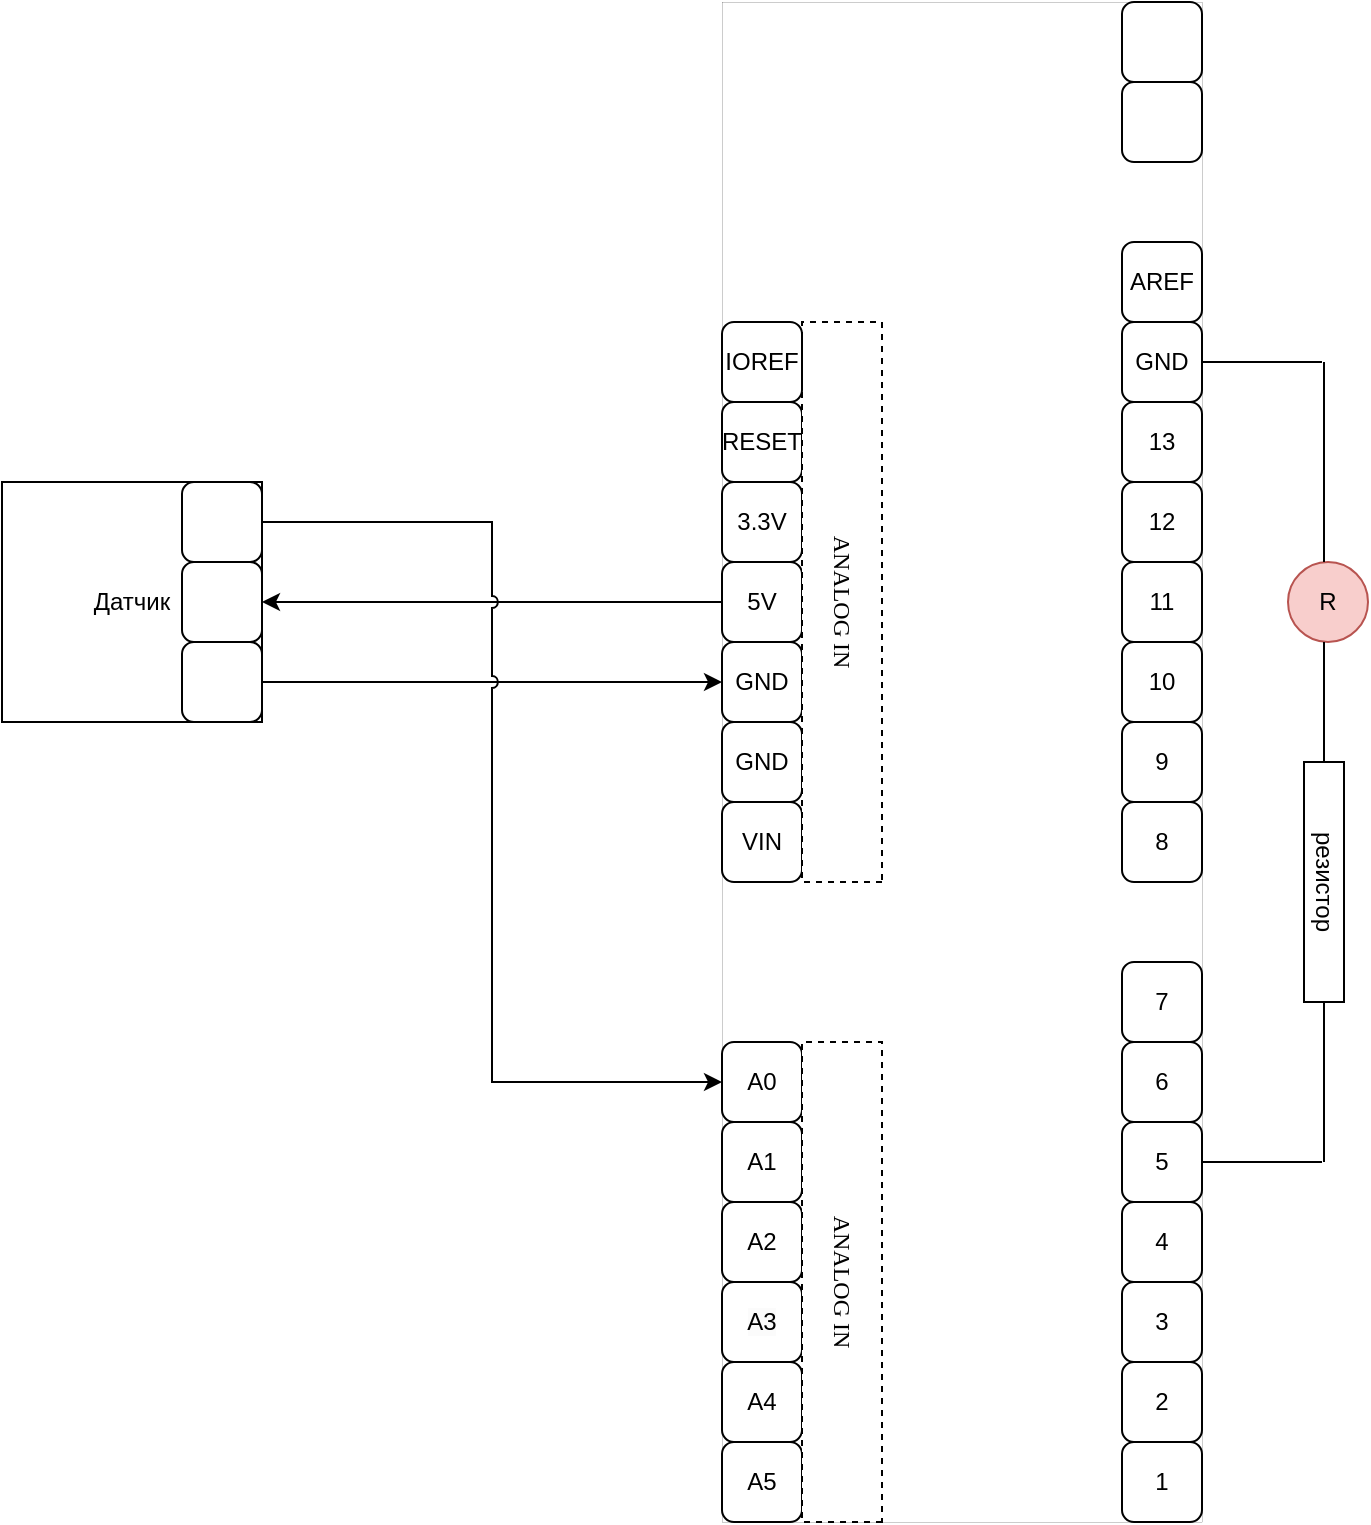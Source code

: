 <mxfile version="20.8.16" type="device"><diagram name="Страница 1" id="97e71SA-68PmVJMXo2ay"><mxGraphModel dx="822" dy="991" grid="1" gridSize="10" guides="1" tooltips="1" connect="1" arrows="1" fold="1" page="1" pageScale="1" pageWidth="827" pageHeight="1169" math="0" shadow="0"><root><mxCell id="0"/><mxCell id="1" parent="0"/><mxCell id="BfmB40hzFDKqSv8pES7P-2" value="" style="rounded=0;whiteSpace=wrap;html=1;strokeWidth=0.1;" parent="1" vertex="1"><mxGeometry x="430" y="170" width="240" height="760" as="geometry"/></mxCell><mxCell id="BfmB40hzFDKqSv8pES7P-4" value="1" style="rounded=1;whiteSpace=wrap;html=1;" parent="1" vertex="1"><mxGeometry x="630" y="890" width="40" height="40" as="geometry"/></mxCell><mxCell id="BfmB40hzFDKqSv8pES7P-5" value="2" style="rounded=1;whiteSpace=wrap;html=1;" parent="1" vertex="1"><mxGeometry x="630" y="850" width="40" height="40" as="geometry"/></mxCell><mxCell id="BfmB40hzFDKqSv8pES7P-6" value="3" style="rounded=1;whiteSpace=wrap;html=1;" parent="1" vertex="1"><mxGeometry x="630" y="810" width="40" height="40" as="geometry"/></mxCell><mxCell id="BfmB40hzFDKqSv8pES7P-7" value="4" style="rounded=1;whiteSpace=wrap;html=1;" parent="1" vertex="1"><mxGeometry x="630" y="770" width="40" height="40" as="geometry"/></mxCell><mxCell id="BfmB40hzFDKqSv8pES7P-8" value="5" style="rounded=1;whiteSpace=wrap;html=1;" parent="1" vertex="1"><mxGeometry x="630" y="730" width="40" height="40" as="geometry"/></mxCell><mxCell id="BfmB40hzFDKqSv8pES7P-9" value="6" style="rounded=1;whiteSpace=wrap;html=1;" parent="1" vertex="1"><mxGeometry x="630" y="690" width="40" height="40" as="geometry"/></mxCell><mxCell id="BfmB40hzFDKqSv8pES7P-10" value="7" style="rounded=1;whiteSpace=wrap;html=1;" parent="1" vertex="1"><mxGeometry x="630" y="650" width="40" height="40" as="geometry"/></mxCell><mxCell id="BfmB40hzFDKqSv8pES7P-11" value="8" style="rounded=1;whiteSpace=wrap;html=1;" parent="1" vertex="1"><mxGeometry x="630" y="570" width="40" height="40" as="geometry"/></mxCell><mxCell id="BfmB40hzFDKqSv8pES7P-12" value="9" style="rounded=1;whiteSpace=wrap;html=1;" parent="1" vertex="1"><mxGeometry x="630" y="530" width="40" height="40" as="geometry"/></mxCell><mxCell id="BfmB40hzFDKqSv8pES7P-13" value="10" style="rounded=1;whiteSpace=wrap;html=1;" parent="1" vertex="1"><mxGeometry x="630" y="490" width="40" height="40" as="geometry"/></mxCell><mxCell id="BfmB40hzFDKqSv8pES7P-14" value="11" style="rounded=1;whiteSpace=wrap;html=1;" parent="1" vertex="1"><mxGeometry x="630" y="450" width="40" height="40" as="geometry"/></mxCell><mxCell id="BfmB40hzFDKqSv8pES7P-15" value="12" style="rounded=1;whiteSpace=wrap;html=1;" parent="1" vertex="1"><mxGeometry x="630" y="410" width="40" height="40" as="geometry"/></mxCell><mxCell id="BfmB40hzFDKqSv8pES7P-16" value="13" style="rounded=1;whiteSpace=wrap;html=1;" parent="1" vertex="1"><mxGeometry x="630" y="370" width="40" height="40" as="geometry"/></mxCell><mxCell id="BfmB40hzFDKqSv8pES7P-19" value="GND" style="rounded=1;whiteSpace=wrap;html=1;" parent="1" vertex="1"><mxGeometry x="630" y="330" width="40" height="40" as="geometry"/></mxCell><mxCell id="BfmB40hzFDKqSv8pES7P-20" value="AREF" style="rounded=1;whiteSpace=wrap;html=1;" parent="1" vertex="1"><mxGeometry x="630" y="290" width="40" height="40" as="geometry"/></mxCell><mxCell id="BfmB40hzFDKqSv8pES7P-21" value="" style="rounded=1;whiteSpace=wrap;html=1;" parent="1" vertex="1"><mxGeometry x="630" y="210" width="40" height="40" as="geometry"/></mxCell><mxCell id="BfmB40hzFDKqSv8pES7P-22" value="" style="rounded=1;whiteSpace=wrap;html=1;" parent="1" vertex="1"><mxGeometry x="630" y="170" width="40" height="40" as="geometry"/></mxCell><mxCell id="BfmB40hzFDKqSv8pES7P-23" value="A5" style="rounded=1;whiteSpace=wrap;html=1;" parent="1" vertex="1"><mxGeometry x="430" y="890" width="40" height="40" as="geometry"/></mxCell><mxCell id="BfmB40hzFDKqSv8pES7P-24" value="A4" style="rounded=1;whiteSpace=wrap;html=1;" parent="1" vertex="1"><mxGeometry x="430" y="850" width="40" height="40" as="geometry"/></mxCell><mxCell id="BfmB40hzFDKqSv8pES7P-25" value="&lt;span style=&quot;color: rgb(0, 0, 0); font-family: Helvetica; font-size: 12px; font-style: normal; font-variant-ligatures: normal; font-variant-caps: normal; font-weight: 400; letter-spacing: normal; orphans: 2; text-align: center; text-indent: 0px; text-transform: none; widows: 2; word-spacing: 0px; -webkit-text-stroke-width: 0px; background-color: rgb(251, 251, 251); text-decoration-thickness: initial; text-decoration-style: initial; text-decoration-color: initial; float: none; display: inline !important;&quot;&gt;A3&lt;/span&gt;" style="rounded=1;whiteSpace=wrap;html=1;" parent="1" vertex="1"><mxGeometry x="430" y="810" width="40" height="40" as="geometry"/></mxCell><mxCell id="BfmB40hzFDKqSv8pES7P-26" value="A2" style="rounded=1;whiteSpace=wrap;html=1;" parent="1" vertex="1"><mxGeometry x="430" y="770" width="40" height="40" as="geometry"/></mxCell><mxCell id="BfmB40hzFDKqSv8pES7P-27" value="A1" style="rounded=1;whiteSpace=wrap;html=1;" parent="1" vertex="1"><mxGeometry x="430" y="730" width="40" height="40" as="geometry"/></mxCell><mxCell id="BfmB40hzFDKqSv8pES7P-28" value="A0" style="rounded=1;whiteSpace=wrap;html=1;" parent="1" vertex="1"><mxGeometry x="430" y="690" width="40" height="40" as="geometry"/></mxCell><mxCell id="BfmB40hzFDKqSv8pES7P-29" value="ANALOG IN" style="rounded=0;whiteSpace=wrap;html=1;strokeWidth=1;horizontal=0;rotation=-180;fontFamily=Lucida Console;strokeColor=#000000;dashed=1;" parent="1" vertex="1"><mxGeometry x="470" y="690" width="40" height="240" as="geometry"/></mxCell><mxCell id="BfmB40hzFDKqSv8pES7P-30" value="VIN" style="rounded=1;whiteSpace=wrap;html=1;" parent="1" vertex="1"><mxGeometry x="430" y="570" width="40" height="40" as="geometry"/></mxCell><mxCell id="BfmB40hzFDKqSv8pES7P-31" value="GND" style="rounded=1;whiteSpace=wrap;html=1;" parent="1" vertex="1"><mxGeometry x="430" y="530" width="40" height="40" as="geometry"/></mxCell><mxCell id="BfmB40hzFDKqSv8pES7P-32" value="GND" style="rounded=1;whiteSpace=wrap;html=1;" parent="1" vertex="1"><mxGeometry x="430" y="490" width="40" height="40" as="geometry"/></mxCell><mxCell id="4bI4jztTFY8128H0Q0dR-5" style="edgeStyle=orthogonalEdgeStyle;rounded=0;orthogonalLoop=1;jettySize=auto;html=1;exitX=0;exitY=0.5;exitDx=0;exitDy=0;entryX=1;entryY=0.5;entryDx=0;entryDy=0;" edge="1" parent="1" source="BfmB40hzFDKqSv8pES7P-33" target="4bI4jztTFY8128H0Q0dR-2"><mxGeometry relative="1" as="geometry"/></mxCell><mxCell id="BfmB40hzFDKqSv8pES7P-33" value="5V" style="rounded=1;whiteSpace=wrap;html=1;" parent="1" vertex="1"><mxGeometry x="430" y="450" width="40" height="40" as="geometry"/></mxCell><mxCell id="BfmB40hzFDKqSv8pES7P-34" value="3.3V" style="rounded=1;whiteSpace=wrap;html=1;" parent="1" vertex="1"><mxGeometry x="430" y="410" width="40" height="40" as="geometry"/></mxCell><mxCell id="BfmB40hzFDKqSv8pES7P-35" value="RESET" style="rounded=1;whiteSpace=wrap;html=1;" parent="1" vertex="1"><mxGeometry x="430" y="370" width="40" height="40" as="geometry"/></mxCell><mxCell id="BfmB40hzFDKqSv8pES7P-36" value="ANALOG IN" style="rounded=0;whiteSpace=wrap;html=1;strokeWidth=1;horizontal=0;rotation=-180;fontFamily=Lucida Console;strokeColor=#000000;dashed=1;" parent="1" vertex="1"><mxGeometry x="470" y="330" width="40" height="280" as="geometry"/></mxCell><mxCell id="BfmB40hzFDKqSv8pES7P-37" value="IOREF" style="rounded=1;whiteSpace=wrap;html=1;" parent="1" vertex="1"><mxGeometry x="430" y="330" width="40" height="40" as="geometry"/></mxCell><mxCell id="_V2LeswgyW-5Ll7CcPLM-3" value="резистор" style="rounded=0;whiteSpace=wrap;html=1;rotation=90;" parent="1" vertex="1"><mxGeometry x="671" y="600" width="120" height="20" as="geometry"/></mxCell><mxCell id="_V2LeswgyW-5Ll7CcPLM-12" value="R" style="ellipse;whiteSpace=wrap;html=1;fillColor=#f8cecc;strokeColor=#b85450;" parent="1" vertex="1"><mxGeometry x="713" y="450" width="40" height="40" as="geometry"/></mxCell><mxCell id="_V2LeswgyW-5Ll7CcPLM-17" value="" style="endArrow=none;html=1;rounded=0;exitX=1;exitY=0.5;exitDx=0;exitDy=0;" parent="1" source="BfmB40hzFDKqSv8pES7P-19" edge="1"><mxGeometry width="50" height="50" relative="1" as="geometry"><mxPoint x="820.0" y="420.2" as="sourcePoint"/><mxPoint x="730" y="350" as="targetPoint"/></mxGeometry></mxCell><mxCell id="ON_EHFKH8_OvtQTHk-mQ-1" value="" style="endArrow=none;html=1;rounded=0;entryX=0.5;entryY=0;entryDx=0;entryDy=0;" parent="1" edge="1"><mxGeometry width="50" height="50" relative="1" as="geometry"><mxPoint x="731" y="350" as="sourcePoint"/><mxPoint x="731" y="450" as="targetPoint"/></mxGeometry></mxCell><mxCell id="ON_EHFKH8_OvtQTHk-mQ-4" value="" style="endArrow=none;html=1;rounded=0;exitX=0.5;exitY=1;exitDx=0;exitDy=0;entryX=0;entryY=0.5;entryDx=0;entryDy=0;" parent="1" target="_V2LeswgyW-5Ll7CcPLM-3" edge="1"><mxGeometry width="50" height="50" relative="1" as="geometry"><mxPoint x="731" y="490" as="sourcePoint"/><mxPoint x="741" y="550" as="targetPoint"/></mxGeometry></mxCell><mxCell id="ON_EHFKH8_OvtQTHk-mQ-5" value="" style="endArrow=none;html=1;rounded=0;entryX=1;entryY=0.5;entryDx=0;entryDy=0;" parent="1" target="_V2LeswgyW-5Ll7CcPLM-3" edge="1"><mxGeometry width="50" height="50" relative="1" as="geometry"><mxPoint x="731" y="750" as="sourcePoint"/><mxPoint x="771" y="750" as="targetPoint"/></mxGeometry></mxCell><mxCell id="ON_EHFKH8_OvtQTHk-mQ-6" value="" style="endArrow=none;html=1;rounded=0;entryX=1;entryY=0.5;entryDx=0;entryDy=0;" parent="1" target="BfmB40hzFDKqSv8pES7P-8" edge="1"><mxGeometry width="50" height="50" relative="1" as="geometry"><mxPoint x="730" y="750" as="sourcePoint"/><mxPoint x="760" y="840" as="targetPoint"/></mxGeometry></mxCell><mxCell id="ON_EHFKH8_OvtQTHk-mQ-11" value="Датчик" style="rounded=0;whiteSpace=wrap;html=1;" parent="1" vertex="1"><mxGeometry x="70" y="410" width="130" height="120" as="geometry"/></mxCell><mxCell id="4bI4jztTFY8128H0Q0dR-6" style="edgeStyle=orthogonalEdgeStyle;rounded=0;orthogonalLoop=1;jettySize=auto;html=1;exitX=1;exitY=0.5;exitDx=0;exitDy=0;entryX=0;entryY=0.5;entryDx=0;entryDy=0;" edge="1" parent="1" source="4bI4jztTFY8128H0Q0dR-1" target="BfmB40hzFDKqSv8pES7P-32"><mxGeometry relative="1" as="geometry"/></mxCell><mxCell id="4bI4jztTFY8128H0Q0dR-1" value="" style="rounded=1;whiteSpace=wrap;html=1;" vertex="1" parent="1"><mxGeometry x="160" y="490" width="40" height="40" as="geometry"/></mxCell><mxCell id="4bI4jztTFY8128H0Q0dR-2" value="" style="rounded=1;whiteSpace=wrap;html=1;" vertex="1" parent="1"><mxGeometry x="160" y="450" width="40" height="40" as="geometry"/></mxCell><mxCell id="4bI4jztTFY8128H0Q0dR-4" style="edgeStyle=orthogonalEdgeStyle;rounded=0;orthogonalLoop=1;jettySize=auto;html=1;exitX=1;exitY=0.5;exitDx=0;exitDy=0;entryX=0;entryY=0.5;entryDx=0;entryDy=0;jumpStyle=arc;" edge="1" parent="1" source="4bI4jztTFY8128H0Q0dR-3" target="BfmB40hzFDKqSv8pES7P-28"><mxGeometry relative="1" as="geometry"/></mxCell><mxCell id="4bI4jztTFY8128H0Q0dR-3" value="" style="rounded=1;whiteSpace=wrap;html=1;" vertex="1" parent="1"><mxGeometry x="160" y="410" width="40" height="40" as="geometry"/></mxCell></root></mxGraphModel></diagram></mxfile>